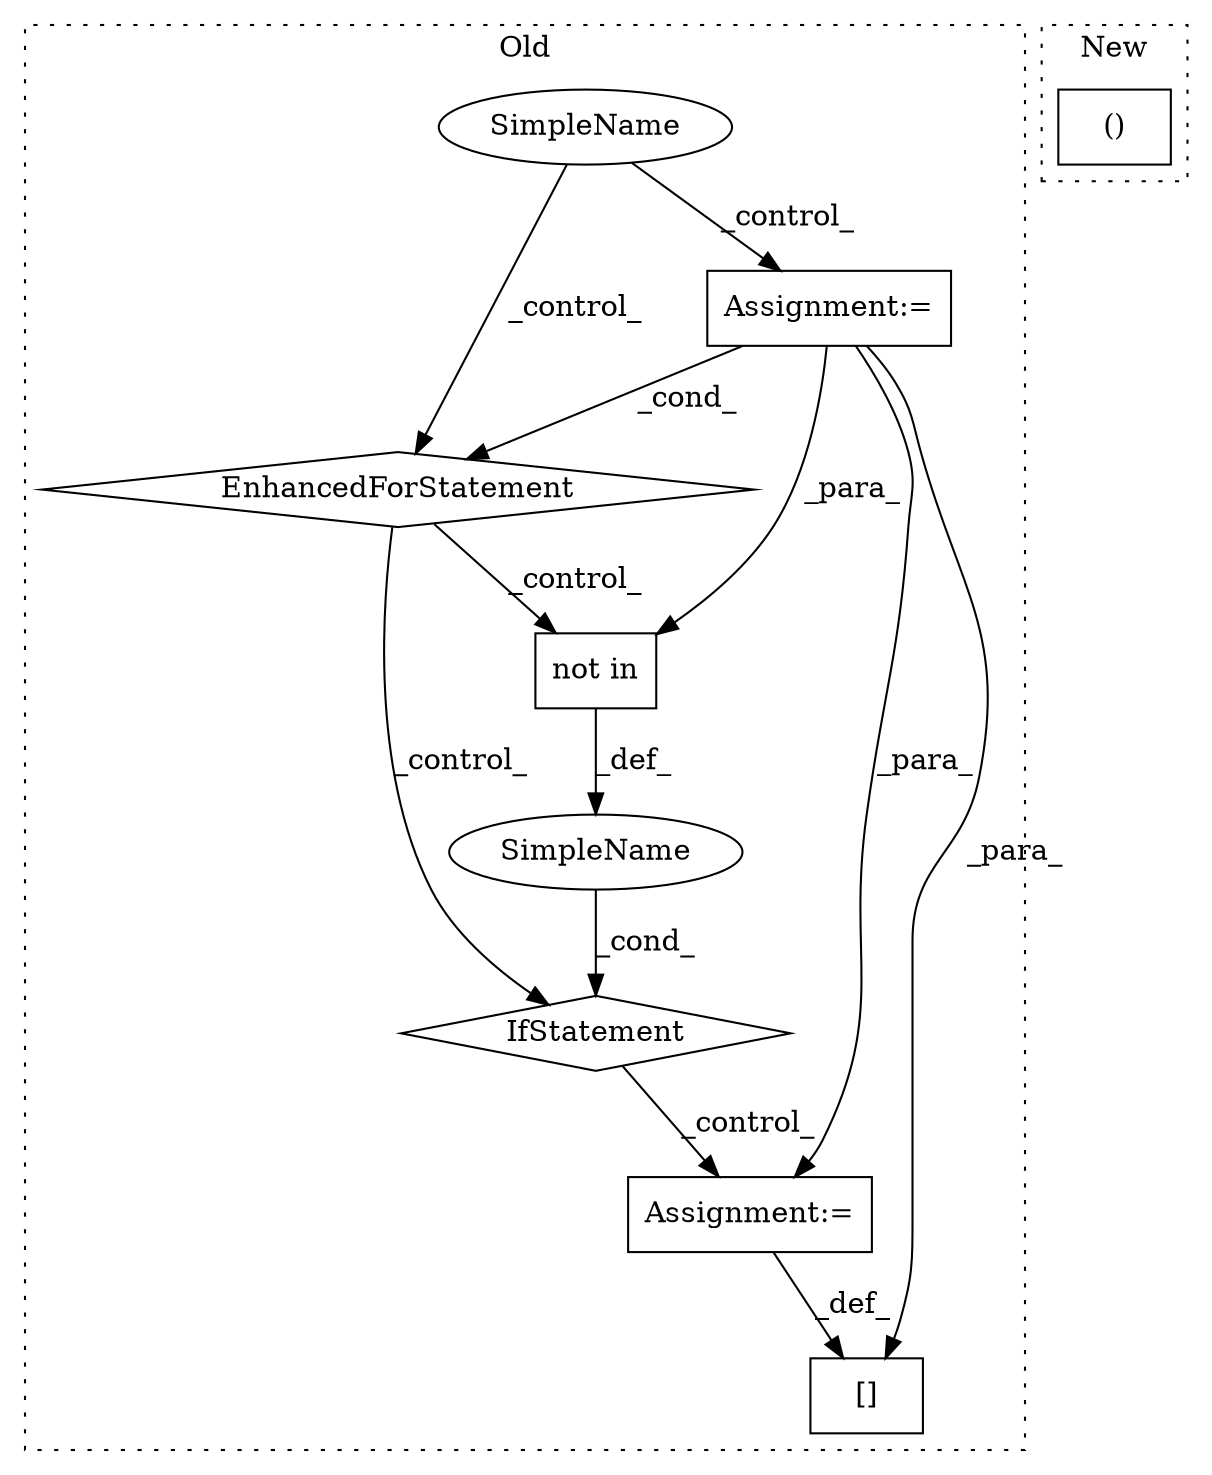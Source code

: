 digraph G {
subgraph cluster0 {
1 [label="not in" a="108" s="62205" l="21" shape="box"];
3 [label="IfStatement" a="25" s="62157,62227" l="4,2" shape="diamond"];
4 [label="Assignment:=" a="7" s="62256" l="1" shape="box"];
5 [label="SimpleName" a="42" s="" l="" shape="ellipse"];
6 [label="[]" a="2" s="62241,62255" l="9,1" shape="box"];
7 [label="EnhancedForStatement" a="70" s="62044,62145" l="72,2" shape="diamond"];
8 [label="Assignment:=" a="7" s="62044,62145" l="72,2" shape="box"];
9 [label="SimpleName" a="42" s="" l="" shape="ellipse"];
label = "Old";
style="dotted";
}
subgraph cluster1 {
2 [label="()" a="106" s="62180" l="19" shape="box"];
label = "New";
style="dotted";
}
1 -> 5 [label="_def_"];
3 -> 4 [label="_control_"];
4 -> 6 [label="_def_"];
5 -> 3 [label="_cond_"];
7 -> 3 [label="_control_"];
7 -> 1 [label="_control_"];
8 -> 7 [label="_cond_"];
8 -> 1 [label="_para_"];
8 -> 6 [label="_para_"];
8 -> 4 [label="_para_"];
9 -> 7 [label="_control_"];
9 -> 8 [label="_control_"];
}